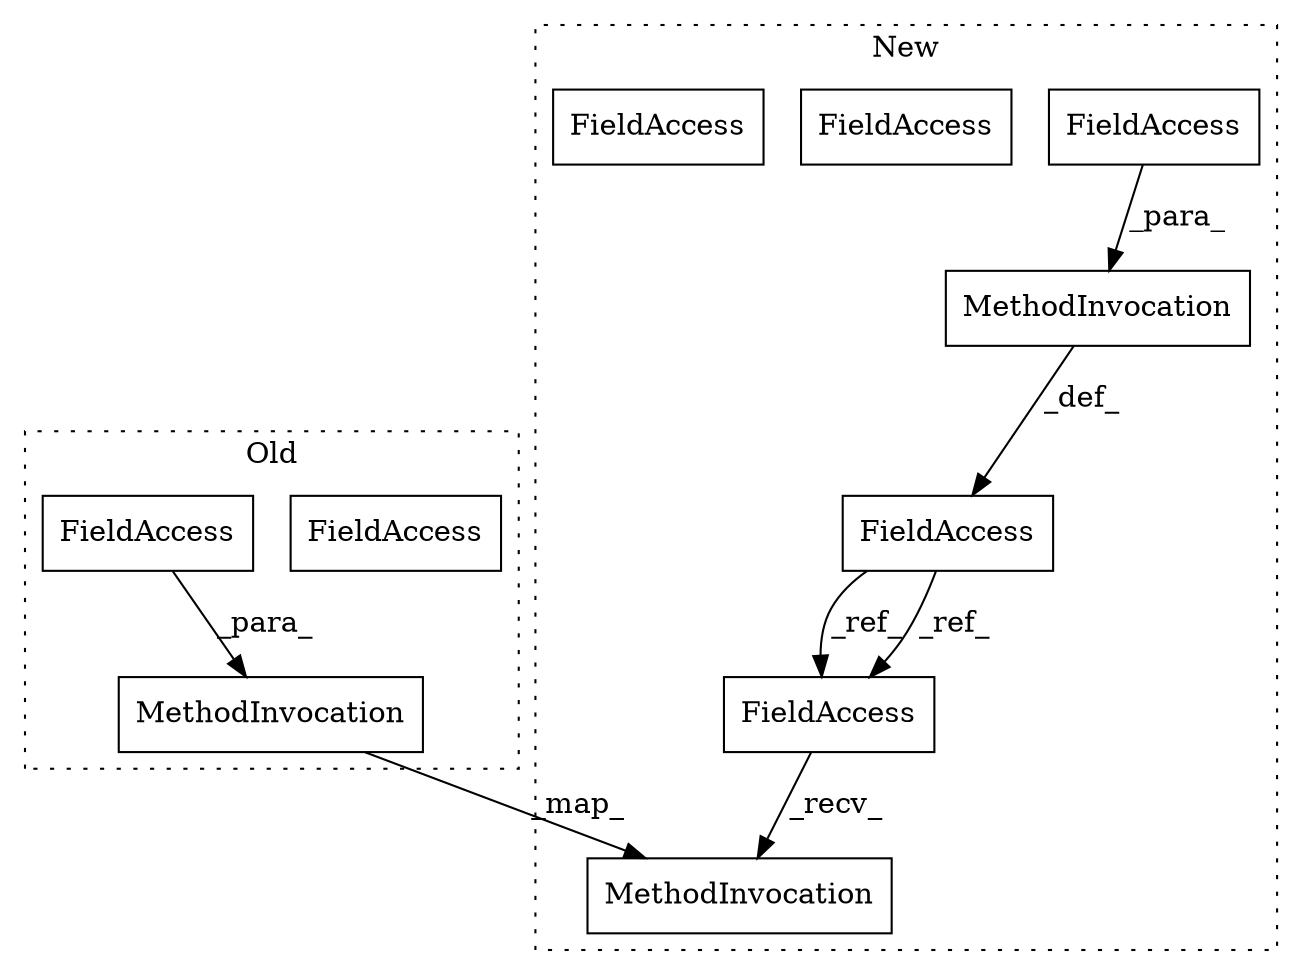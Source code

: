 digraph G {
subgraph cluster0 {
1 [label="FieldAccess" a="22" s="777" l="6" shape="box"];
3 [label="FieldAccess" a="22" s="777" l="6" shape="box"];
8 [label="MethodInvocation" a="32" s="767,793" l="10,1" shape="box"];
label = "Old";
style="dotted";
}
subgraph cluster1 {
2 [label="FieldAccess" a="22" s="817" l="6" shape="box"];
4 [label="FieldAccess" a="22" s="830" l="3" shape="box"];
5 [label="FieldAccess" a="22" s="804" l="3" shape="box"];
6 [label="FieldAccess" a="22" s="830" l="3" shape="box"];
7 [label="FieldAccess" a="22" s="817" l="6" shape="box"];
9 [label="MethodInvocation" a="32" s="812,823" l="5,1" shape="box"];
10 [label="MethodInvocation" a="32" s="834,848" l="5,1" shape="box"];
label = "New";
style="dotted";
}
2 -> 9 [label="_para_"];
3 -> 8 [label="_para_"];
5 -> 6 [label="_ref_"];
5 -> 6 [label="_ref_"];
6 -> 10 [label="_recv_"];
8 -> 10 [label="_map_"];
9 -> 5 [label="_def_"];
}